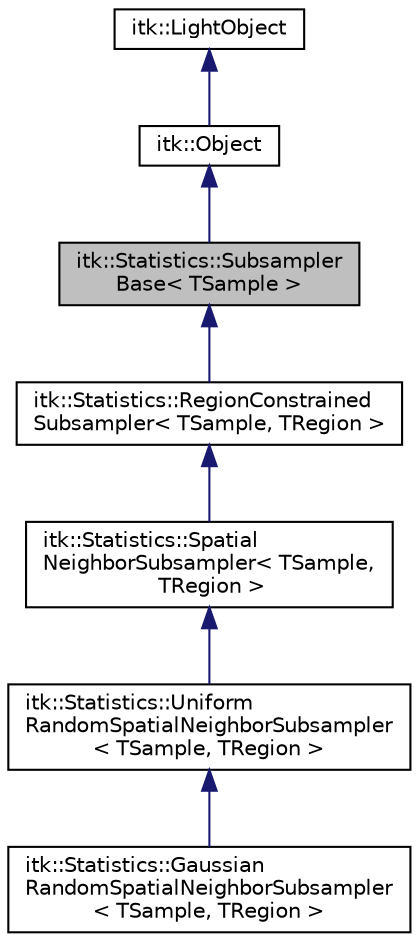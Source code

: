 digraph "itk::Statistics::SubsamplerBase&lt; TSample &gt;"
{
 // LATEX_PDF_SIZE
  edge [fontname="Helvetica",fontsize="10",labelfontname="Helvetica",labelfontsize="10"];
  node [fontname="Helvetica",fontsize="10",shape=record];
  Node1 [label="itk::Statistics::Subsampler\lBase\< TSample \>",height=0.2,width=0.4,color="black", fillcolor="grey75", style="filled", fontcolor="black",tooltip="This is the base subsampler class which defines the subsampler API."];
  Node2 -> Node1 [dir="back",color="midnightblue",fontsize="10",style="solid",fontname="Helvetica"];
  Node2 [label="itk::Object",height=0.2,width=0.4,color="black", fillcolor="white", style="filled",URL="$classitk_1_1Object.html",tooltip="Base class for most ITK classes."];
  Node3 -> Node2 [dir="back",color="midnightblue",fontsize="10",style="solid",fontname="Helvetica"];
  Node3 [label="itk::LightObject",height=0.2,width=0.4,color="black", fillcolor="white", style="filled",URL="$classitk_1_1LightObject.html",tooltip="Light weight base class for most itk classes."];
  Node1 -> Node4 [dir="back",color="midnightblue",fontsize="10",style="solid",fontname="Helvetica"];
  Node4 [label="itk::Statistics::RegionConstrained\lSubsampler\< TSample, TRegion \>",height=0.2,width=0.4,color="black", fillcolor="white", style="filled",URL="$classitk_1_1Statistics_1_1RegionConstrainedSubsampler.html",tooltip="This an abstract subsampler that constrains subsamples to be contained within a given image region."];
  Node4 -> Node5 [dir="back",color="midnightblue",fontsize="10",style="solid",fontname="Helvetica"];
  Node5 [label="itk::Statistics::Spatial\lNeighborSubsampler\< TSample,\l TRegion \>",height=0.2,width=0.4,color="black", fillcolor="white", style="filled",URL="$classitk_1_1Statistics_1_1SpatialNeighborSubsampler.html",tooltip="A subsampler that selects all points within the specified radius of the query point."];
  Node5 -> Node6 [dir="back",color="midnightblue",fontsize="10",style="solid",fontname="Helvetica"];
  Node6 [label="itk::Statistics::Uniform\lRandomSpatialNeighborSubsampler\l\< TSample, TRegion \>",height=0.2,width=0.4,color="black", fillcolor="white", style="filled",URL="$classitk_1_1Statistics_1_1UniformRandomSpatialNeighborSubsampler.html",tooltip="A subsampler that uniformly randomly selects points within the specified radius of the query point."];
  Node6 -> Node7 [dir="back",color="midnightblue",fontsize="10",style="solid",fontname="Helvetica"];
  Node7 [label="itk::Statistics::Gaussian\lRandomSpatialNeighborSubsampler\l\< TSample, TRegion \>",height=0.2,width=0.4,color="black", fillcolor="white", style="filled",URL="$classitk_1_1Statistics_1_1GaussianRandomSpatialNeighborSubsampler.html",tooltip="A subsampler that randomly selects points according to a gaussian distribution within the specified r..."];
}
